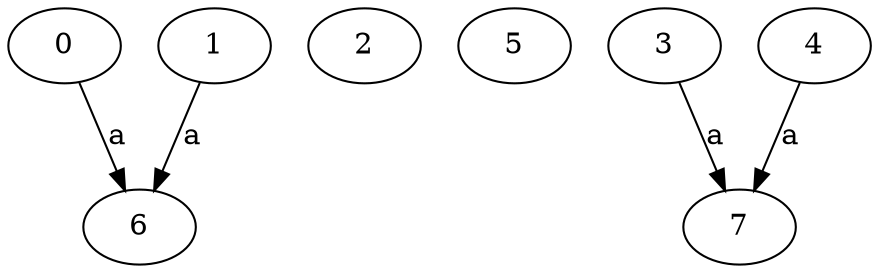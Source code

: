 strict digraph  {
0;
1;
2;
5;
6;
3;
7;
4;
0 -> 6  [label=a];
1 -> 6  [label=a];
3 -> 7  [label=a];
4 -> 7  [label=a];
}
